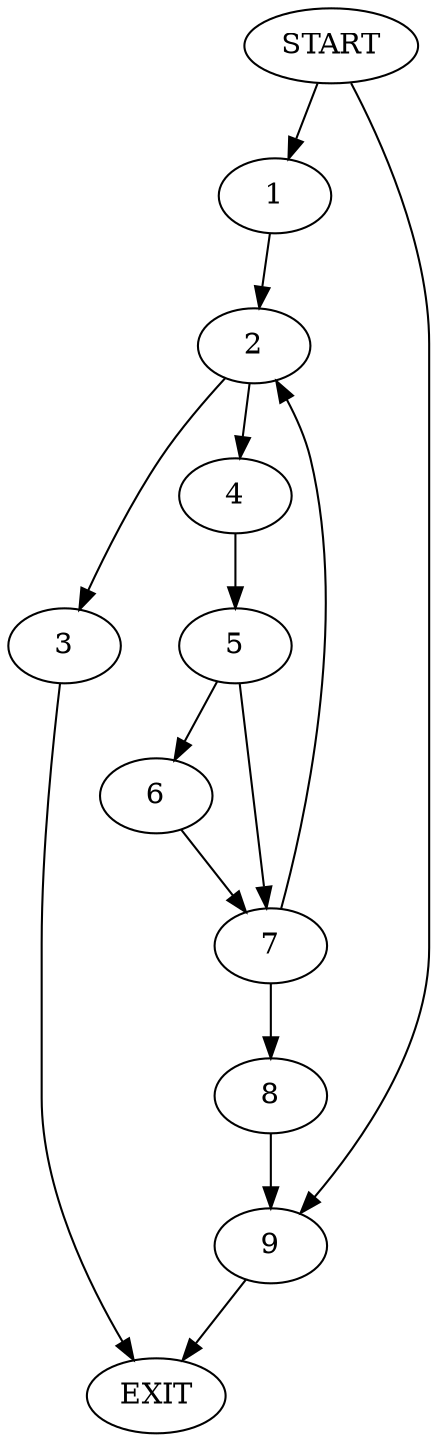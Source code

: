 digraph { 
0 [label="START"];
1;
2;
3;
4;
5;
6;
7;
8;
9;
10[label="EXIT"];
0 -> 1;
0 -> 9;
1 -> 2;
2 -> 3;
2 -> 4;
3 -> 10;
4 -> 5;
5 -> 6;
5 -> 7;
6 -> 7;
7 -> 2;
7 -> 8;
8 -> 9;
9 -> 10;
}